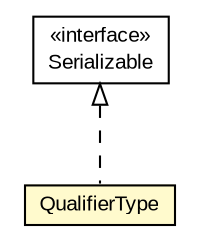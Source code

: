 #!/usr/local/bin/dot
#
# Class diagram 
# Generated by UMLGraph version R5_6-24-gf6e263 (http://www.umlgraph.org/)
#

digraph G {
	edge [fontname="arial",fontsize=10,labelfontname="arial",labelfontsize=10];
	node [fontname="arial",fontsize=10,shape=plaintext];
	nodesep=0.25;
	ranksep=0.5;
	// eu.europa.esig.jaxb.ecc.QualifierType
	c541407 [label=<<table title="eu.europa.esig.jaxb.ecc.QualifierType" border="0" cellborder="1" cellspacing="0" cellpadding="2" port="p" bgcolor="lemonChiffon" href="./QualifierType.html">
		<tr><td><table border="0" cellspacing="0" cellpadding="1">
<tr><td align="center" balign="center"> QualifierType </td></tr>
		</table></td></tr>
		</table>>, URL="./QualifierType.html", fontname="arial", fontcolor="black", fontsize=10.0];
	//eu.europa.esig.jaxb.ecc.QualifierType implements java.io.Serializable
	c541705:p -> c541407:p [dir=back,arrowtail=empty,style=dashed];
	// java.io.Serializable
	c541705 [label=<<table title="java.io.Serializable" border="0" cellborder="1" cellspacing="0" cellpadding="2" port="p" href="http://java.sun.com/j2se/1.4.2/docs/api/java/io/Serializable.html">
		<tr><td><table border="0" cellspacing="0" cellpadding="1">
<tr><td align="center" balign="center"> &#171;interface&#187; </td></tr>
<tr><td align="center" balign="center"> Serializable </td></tr>
		</table></td></tr>
		</table>>, URL="http://java.sun.com/j2se/1.4.2/docs/api/java/io/Serializable.html", fontname="arial", fontcolor="black", fontsize=10.0];
}

